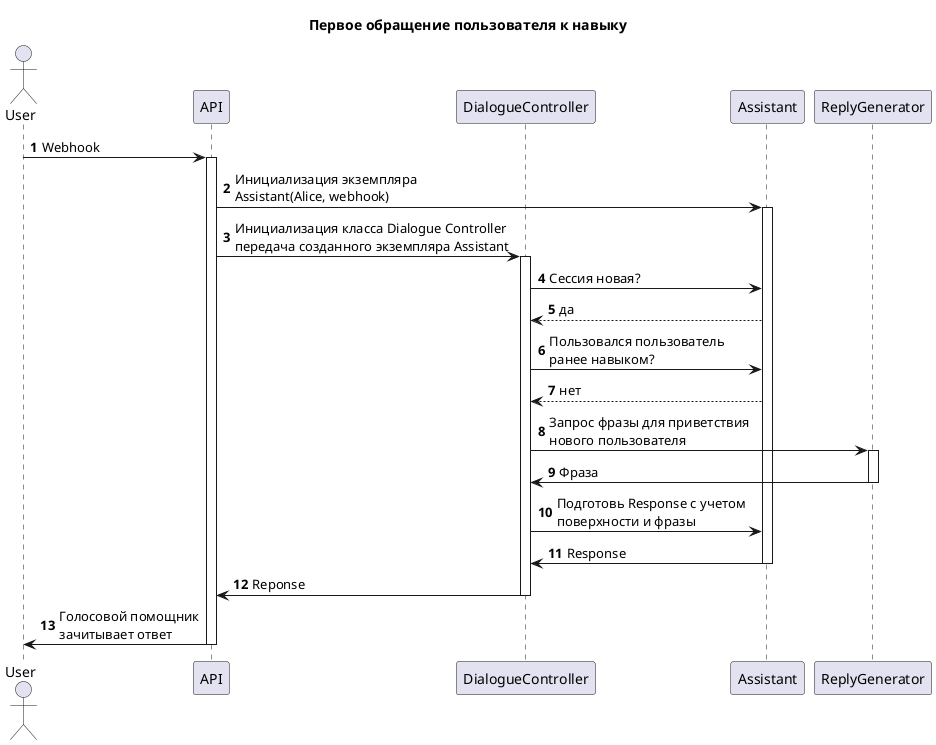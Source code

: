 @startuml "Первое обращение пользователя к навыку"
autonumber

title Первое обращение пользователя к навыку
actor User
participant API
participant DialogueController
participant Assistant
participant ReplyGenerator

' Начало процесса

User -> API++: Webhook
API -> Assistant++: Инициализация экземпляра\nAssistant(Alice, webhook)
API -> DialogueController++: Инициализация класса Dialogue Controller\nпередача созданного экземпляра Assistant
DialogueController -> Assistant: Сессия новая?
Assistant --> DialogueController: да
DialogueController -> Assistant: Пользовался пользователь\nранее навыком?
Assistant --> DialogueController: нет
DialogueController -> ReplyGenerator ++: Запрос фразы для приветствия\nнового пользователя
ReplyGenerator -> DialogueController: Фраза
deactivate ReplyGenerator
DialogueController -> Assistant: Подготовь Response с учетом\nповерхности и фразы
Assistant -> DialogueController --: Response
DialogueController -> API --: Reponse
API -> User --: Голосовой помощник\nзачитывает ответ
@enduml